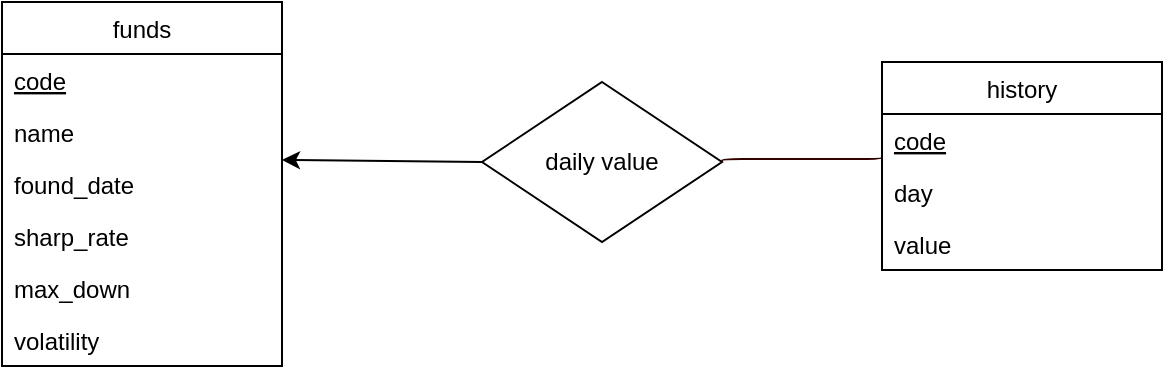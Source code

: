 <mxfile version="14.6.13" type="device"><diagram id="lPrXmYEyT9WocKBQAnm4" name="第 1 页"><mxGraphModel dx="346" dy="822" grid="1" gridSize="10" guides="1" tooltips="1" connect="1" arrows="1" fold="1" page="1" pageScale="1" pageWidth="827" pageHeight="1169" math="0" shadow="0"><root><mxCell id="0"/><mxCell id="1" parent="0"/><mxCell id="dsOMxhG6x8Pc-f48xdBn-1" value="daily value" style="rhombus;whiteSpace=wrap;html=1;" parent="1" vertex="1"><mxGeometry x="700" y="240" width="120" height="80" as="geometry"/></mxCell><mxCell id="dsOMxhG6x8Pc-f48xdBn-2" value="" style="endArrow=classic;html=1;exitX=0;exitY=0.5;exitDx=0;exitDy=0;entryX=1;entryY=0.038;entryDx=0;entryDy=0;entryPerimeter=0;" parent="1" source="dsOMxhG6x8Pc-f48xdBn-1" target="lfOvIjl0da33EUD6sv2W-9" edge="1"><mxGeometry width="50" height="50" relative="1" as="geometry"><mxPoint x="520" y="420" as="sourcePoint"/><mxPoint x="601" y="279" as="targetPoint"/></mxGeometry></mxCell><mxCell id="dsOMxhG6x8Pc-f48xdBn-3" value="" style="edgeStyle=elbowEdgeStyle;html=1;endArrow=none;elbow=vertical;strokeColor=#330000;exitX=1;exitY=0.5;exitDx=0;exitDy=0;entryX=0;entryY=0.808;entryDx=0;entryDy=0;entryPerimeter=0;" parent="1" source="dsOMxhG6x8Pc-f48xdBn-1" target="lfOvIjl0da33EUD6sv2W-2" edge="1"><mxGeometry width="160" relative="1" as="geometry"><mxPoint x="520" y="420" as="sourcePoint"/><mxPoint x="900" y="277.01" as="targetPoint"/></mxGeometry></mxCell><mxCell id="lfOvIjl0da33EUD6sv2W-1" value="history" style="swimlane;fontStyle=0;childLayout=stackLayout;horizontal=1;startSize=26;horizontalStack=0;resizeParent=1;resizeParentMax=0;resizeLast=0;collapsible=1;marginBottom=0;" vertex="1" parent="1"><mxGeometry x="900" y="230" width="140" height="104" as="geometry"/></mxCell><mxCell id="lfOvIjl0da33EUD6sv2W-2" value="code" style="text;strokeColor=none;fillColor=none;align=left;verticalAlign=top;spacingLeft=4;spacingRight=4;overflow=hidden;rotatable=0;points=[[0,0.5],[1,0.5]];portConstraint=eastwest;fontStyle=4" vertex="1" parent="lfOvIjl0da33EUD6sv2W-1"><mxGeometry y="26" width="140" height="26" as="geometry"/></mxCell><mxCell id="lfOvIjl0da33EUD6sv2W-3" value="day" style="text;strokeColor=none;fillColor=none;align=left;verticalAlign=top;spacingLeft=4;spacingRight=4;overflow=hidden;rotatable=0;points=[[0,0.5],[1,0.5]];portConstraint=eastwest;" vertex="1" parent="lfOvIjl0da33EUD6sv2W-1"><mxGeometry y="52" width="140" height="26" as="geometry"/></mxCell><mxCell id="lfOvIjl0da33EUD6sv2W-4" value="value" style="text;strokeColor=none;fillColor=none;align=left;verticalAlign=top;spacingLeft=4;spacingRight=4;overflow=hidden;rotatable=0;points=[[0,0.5],[1,0.5]];portConstraint=eastwest;" vertex="1" parent="lfOvIjl0da33EUD6sv2W-1"><mxGeometry y="78" width="140" height="26" as="geometry"/></mxCell><mxCell id="lfOvIjl0da33EUD6sv2W-6" value="funds" style="swimlane;fontStyle=0;childLayout=stackLayout;horizontal=1;startSize=26;horizontalStack=0;resizeParent=1;resizeParentMax=0;resizeLast=0;collapsible=1;marginBottom=0;" vertex="1" parent="1"><mxGeometry x="460" y="200" width="140" height="182" as="geometry"/></mxCell><mxCell id="lfOvIjl0da33EUD6sv2W-7" value="code" style="text;strokeColor=none;fillColor=none;align=left;verticalAlign=top;spacingLeft=4;spacingRight=4;overflow=hidden;rotatable=0;points=[[0,0.5],[1,0.5]];portConstraint=eastwest;fontStyle=4" vertex="1" parent="lfOvIjl0da33EUD6sv2W-6"><mxGeometry y="26" width="140" height="26" as="geometry"/></mxCell><mxCell id="lfOvIjl0da33EUD6sv2W-8" value="name" style="text;strokeColor=none;fillColor=none;align=left;verticalAlign=top;spacingLeft=4;spacingRight=4;overflow=hidden;rotatable=0;points=[[0,0.5],[1,0.5]];portConstraint=eastwest;" vertex="1" parent="lfOvIjl0da33EUD6sv2W-6"><mxGeometry y="52" width="140" height="26" as="geometry"/></mxCell><mxCell id="lfOvIjl0da33EUD6sv2W-9" value="found_date" style="text;strokeColor=none;fillColor=none;align=left;verticalAlign=top;spacingLeft=4;spacingRight=4;overflow=hidden;rotatable=0;points=[[0,0.5],[1,0.5]];portConstraint=eastwest;" vertex="1" parent="lfOvIjl0da33EUD6sv2W-6"><mxGeometry y="78" width="140" height="26" as="geometry"/></mxCell><mxCell id="lfOvIjl0da33EUD6sv2W-11" value="sharp_rate" style="text;strokeColor=none;fillColor=none;align=left;verticalAlign=top;spacingLeft=4;spacingRight=4;overflow=hidden;rotatable=0;points=[[0,0.5],[1,0.5]];portConstraint=eastwest;" vertex="1" parent="lfOvIjl0da33EUD6sv2W-6"><mxGeometry y="104" width="140" height="26" as="geometry"/></mxCell><mxCell id="lfOvIjl0da33EUD6sv2W-12" value="max_down" style="text;strokeColor=none;fillColor=none;align=left;verticalAlign=top;spacingLeft=4;spacingRight=4;overflow=hidden;rotatable=0;points=[[0,0.5],[1,0.5]];portConstraint=eastwest;" vertex="1" parent="lfOvIjl0da33EUD6sv2W-6"><mxGeometry y="130" width="140" height="26" as="geometry"/></mxCell><mxCell id="lfOvIjl0da33EUD6sv2W-13" value="volatility" style="text;strokeColor=none;fillColor=none;align=left;verticalAlign=top;spacingLeft=4;spacingRight=4;overflow=hidden;rotatable=0;points=[[0,0.5],[1,0.5]];portConstraint=eastwest;" vertex="1" parent="lfOvIjl0da33EUD6sv2W-6"><mxGeometry y="156" width="140" height="26" as="geometry"/></mxCell></root></mxGraphModel></diagram></mxfile>